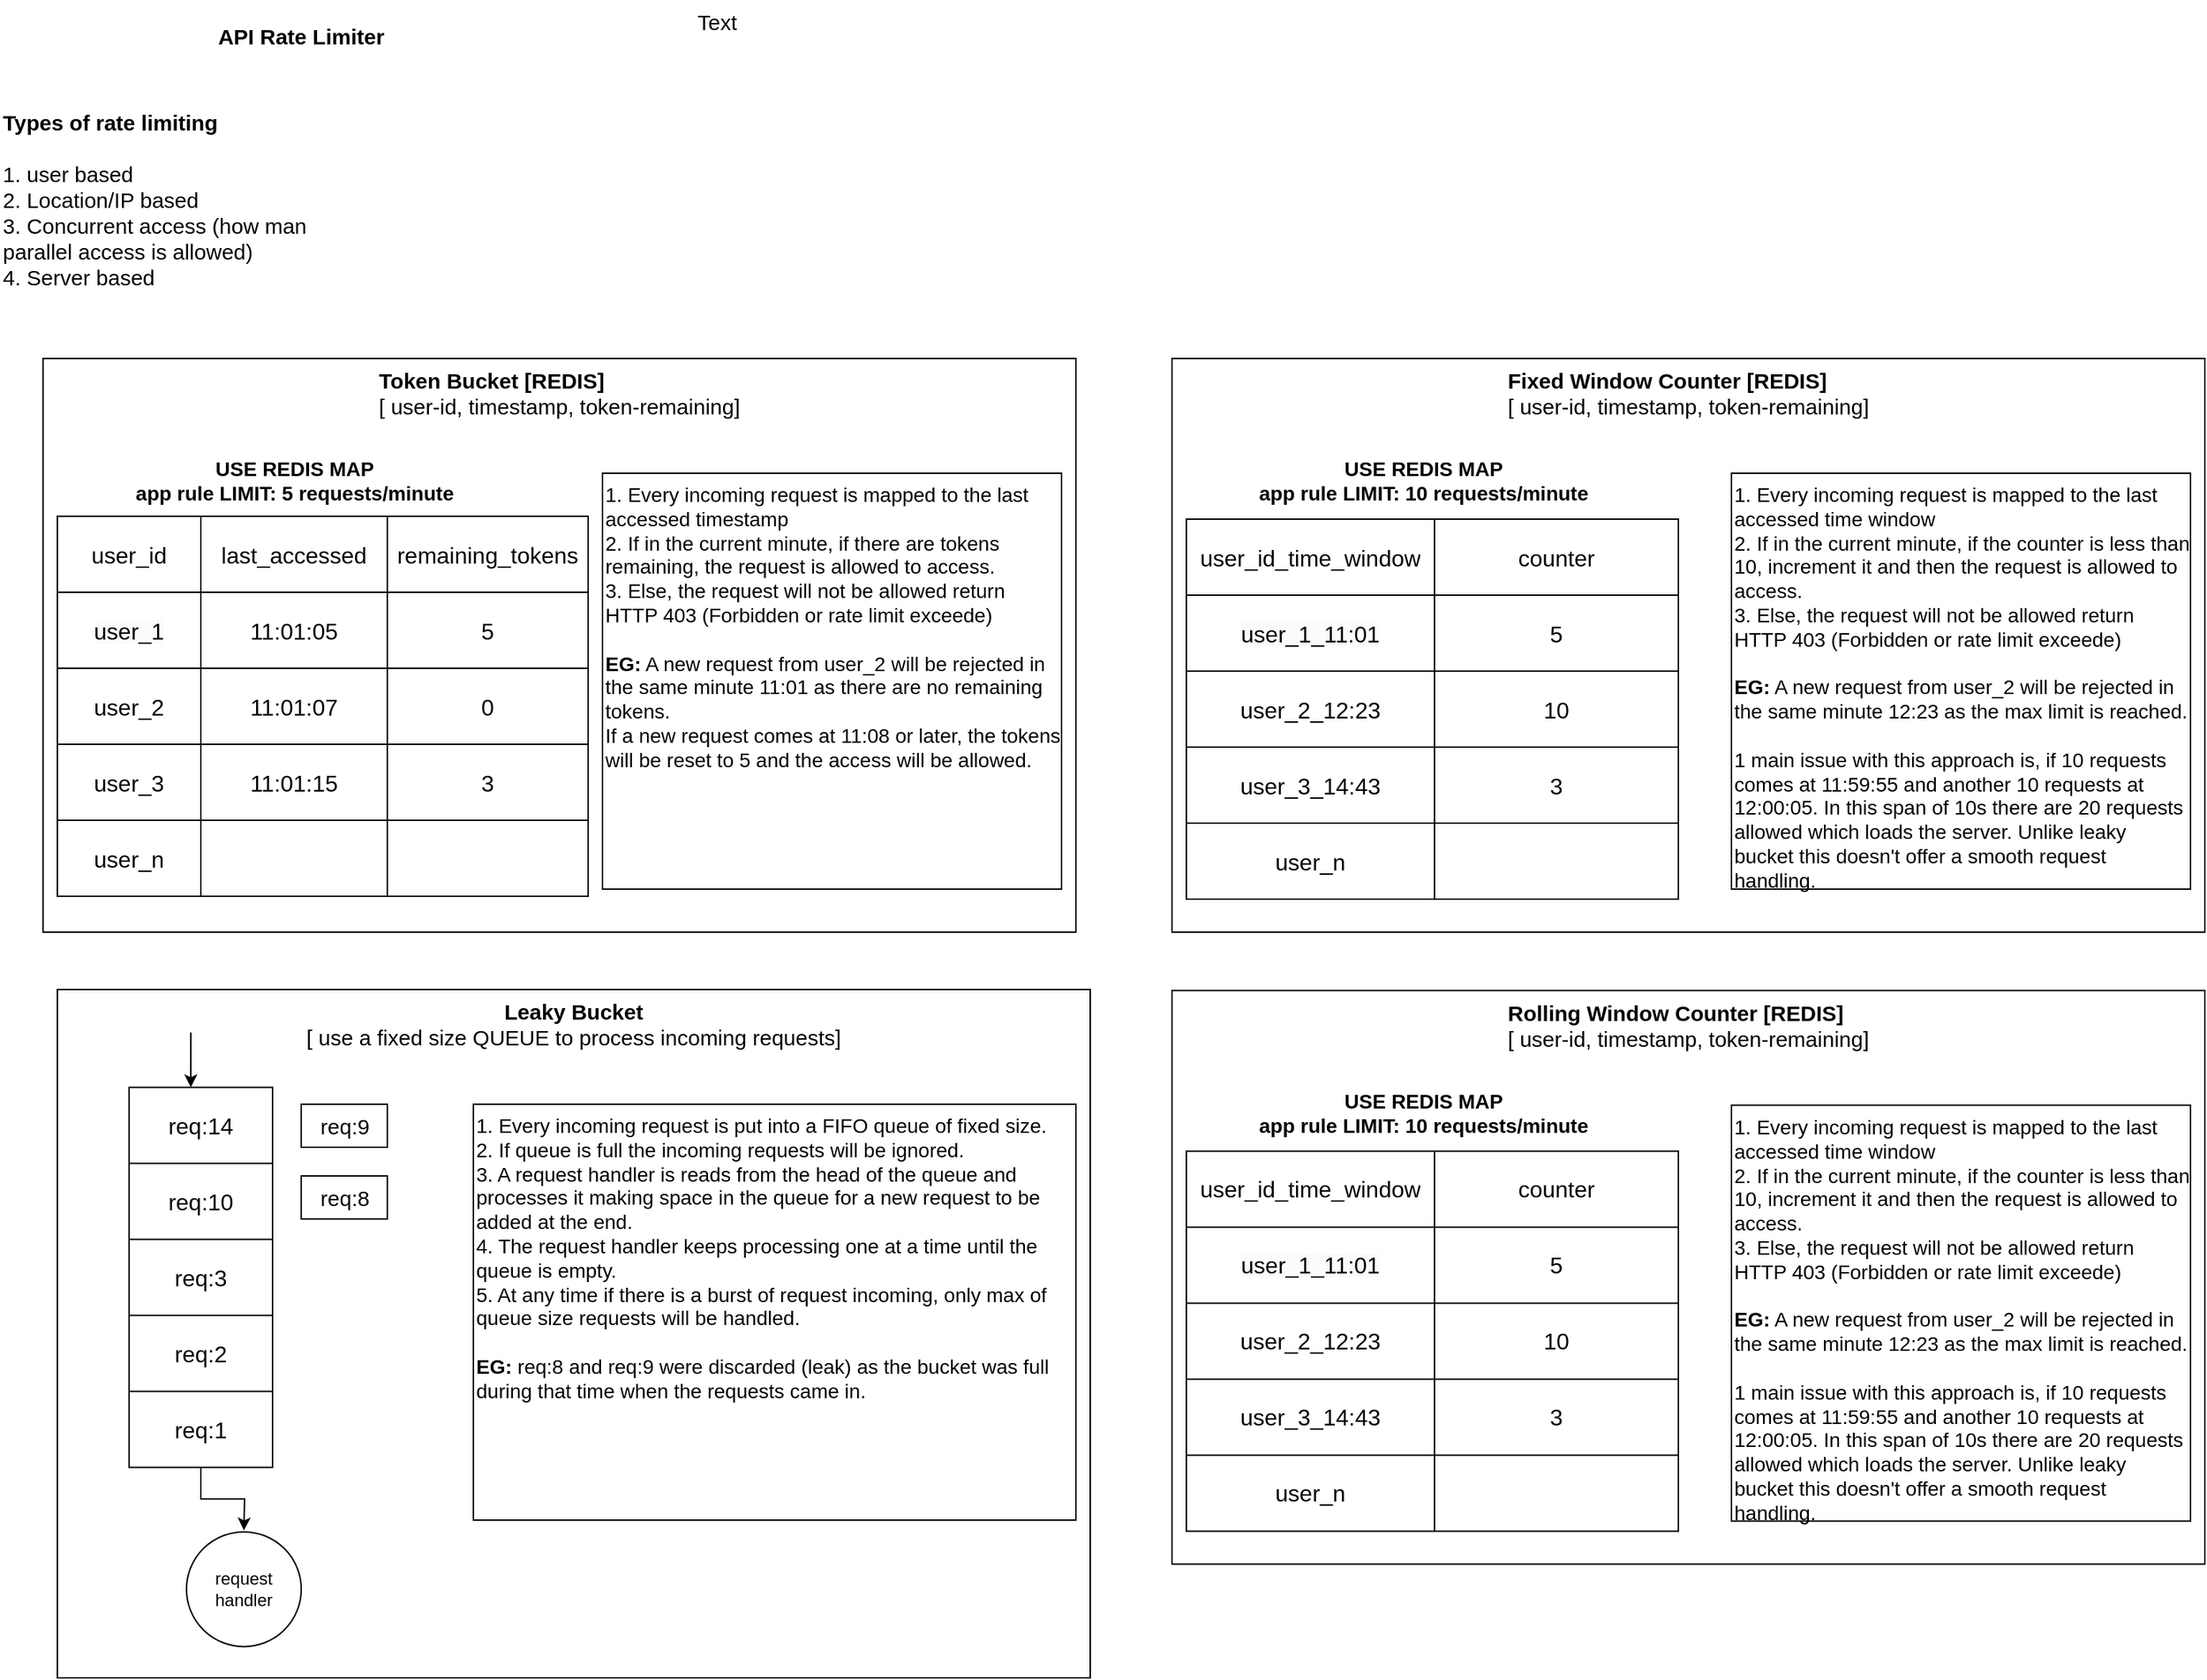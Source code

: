 <mxfile version="21.6.8" type="device">
  <diagram name="Page-1" id="_9K5uLW2ri7pZ08hSkUh">
    <mxGraphModel dx="1434" dy="854" grid="1" gridSize="10" guides="1" tooltips="1" connect="1" arrows="1" fold="1" page="1" pageScale="1" pageWidth="827" pageHeight="1169" math="0" shadow="0">
      <root>
        <mxCell id="0" />
        <mxCell id="1" parent="0" />
        <mxCell id="U2VfPN9fQ6_iIQPYZlPz-1" value="API Rate Limiter" style="text;html=1;strokeColor=none;fillColor=none;align=center;verticalAlign=middle;whiteSpace=wrap;rounded=0;fontSize=15;fontStyle=1" parent="1" vertex="1">
          <mxGeometry x="40" y="40" width="360" height="30" as="geometry" />
        </mxCell>
        <mxCell id="U2VfPN9fQ6_iIQPYZlPz-2" value="Text" style="text;html=1;strokeColor=none;fillColor=none;align=center;verticalAlign=middle;whiteSpace=wrap;rounded=0;fontSize=15;" parent="1" vertex="1">
          <mxGeometry x="480" y="30" width="60" height="30" as="geometry" />
        </mxCell>
        <mxCell id="U2VfPN9fQ6_iIQPYZlPz-3" value="&lt;b&gt;Types of rate limiting&lt;/b&gt;&lt;br&gt;&lt;br&gt;1. user based&amp;nbsp;&lt;br&gt;2. Location/IP based&lt;br&gt;3. Concurrent access (how man parallel access is allowed)&lt;br&gt;4. Server based" style="text;html=1;strokeColor=none;fillColor=none;align=left;verticalAlign=top;whiteSpace=wrap;rounded=0;fontSize=15;" parent="1" vertex="1">
          <mxGeometry x="10" y="100" width="240" height="120" as="geometry" />
        </mxCell>
        <mxCell id="U2VfPN9fQ6_iIQPYZlPz-4" value="&lt;div style=&quot;text-align: left;&quot;&gt;&lt;b style=&quot;background-color: initial;&quot;&gt;Token Bucket [REDIS]&lt;/b&gt;&lt;/div&gt;&lt;div style=&quot;text-align: left;&quot;&gt;&lt;span style=&quot;background-color: initial;&quot;&gt;[ user-id, timestamp, token-remaining]&lt;/span&gt;&lt;/div&gt;" style="text;html=1;strokeColor=default;fillColor=none;align=center;verticalAlign=top;whiteSpace=wrap;rounded=0;fontSize=15;" parent="1" vertex="1">
          <mxGeometry x="40" y="280" width="720" height="400" as="geometry" />
        </mxCell>
        <mxCell id="U2VfPN9fQ6_iIQPYZlPz-6" value="" style="shape=table;startSize=0;container=1;collapsible=0;childLayout=tableLayout;fontSize=16;" parent="1" vertex="1">
          <mxGeometry x="50" y="390" width="370" height="265" as="geometry" />
        </mxCell>
        <mxCell id="U2VfPN9fQ6_iIQPYZlPz-34" style="shape=tableRow;horizontal=0;startSize=0;swimlaneHead=0;swimlaneBody=0;strokeColor=inherit;top=0;left=0;bottom=0;right=0;collapsible=0;dropTarget=0;fillColor=none;points=[[0,0.5],[1,0.5]];portConstraint=eastwest;fontSize=16;" parent="U2VfPN9fQ6_iIQPYZlPz-6" vertex="1">
          <mxGeometry width="370" height="53" as="geometry" />
        </mxCell>
        <mxCell id="U2VfPN9fQ6_iIQPYZlPz-35" value="user_id" style="shape=partialRectangle;html=1;whiteSpace=wrap;connectable=0;strokeColor=inherit;overflow=hidden;fillColor=none;top=0;left=0;bottom=0;right=0;pointerEvents=1;fontSize=16;" parent="U2VfPN9fQ6_iIQPYZlPz-34" vertex="1">
          <mxGeometry width="100" height="53" as="geometry">
            <mxRectangle width="100" height="53" as="alternateBounds" />
          </mxGeometry>
        </mxCell>
        <mxCell id="U2VfPN9fQ6_iIQPYZlPz-36" value="last_accessed" style="shape=partialRectangle;html=1;whiteSpace=wrap;connectable=0;strokeColor=inherit;overflow=hidden;fillColor=none;top=0;left=0;bottom=0;right=0;pointerEvents=1;fontSize=16;" parent="U2VfPN9fQ6_iIQPYZlPz-34" vertex="1">
          <mxGeometry x="100" width="130" height="53" as="geometry">
            <mxRectangle width="130" height="53" as="alternateBounds" />
          </mxGeometry>
        </mxCell>
        <mxCell id="U2VfPN9fQ6_iIQPYZlPz-37" value="remaining_tokens" style="shape=partialRectangle;html=1;whiteSpace=wrap;connectable=0;strokeColor=inherit;overflow=hidden;fillColor=none;top=0;left=0;bottom=0;right=0;pointerEvents=1;fontSize=16;" parent="U2VfPN9fQ6_iIQPYZlPz-34" vertex="1">
          <mxGeometry x="230" width="140" height="53" as="geometry">
            <mxRectangle width="140" height="53" as="alternateBounds" />
          </mxGeometry>
        </mxCell>
        <mxCell id="U2VfPN9fQ6_iIQPYZlPz-23" style="shape=tableRow;horizontal=0;startSize=0;swimlaneHead=0;swimlaneBody=0;strokeColor=inherit;top=0;left=0;bottom=0;right=0;collapsible=0;dropTarget=0;fillColor=none;points=[[0,0.5],[1,0.5]];portConstraint=eastwest;fontSize=16;" parent="U2VfPN9fQ6_iIQPYZlPz-6" vertex="1">
          <mxGeometry y="53" width="370" height="53" as="geometry" />
        </mxCell>
        <mxCell id="U2VfPN9fQ6_iIQPYZlPz-24" value="&lt;meta charset=&quot;utf-8&quot;&gt;&lt;span style=&quot;color: rgb(0, 0, 0); font-family: Helvetica; font-size: 16px; font-style: normal; font-variant-ligatures: normal; font-variant-caps: normal; font-weight: 400; letter-spacing: normal; orphans: 2; text-align: center; text-indent: 0px; text-transform: none; widows: 2; word-spacing: 0px; -webkit-text-stroke-width: 0px; background-color: rgb(251, 251, 251); text-decoration-thickness: initial; text-decoration-style: initial; text-decoration-color: initial; float: none; display: inline !important;&quot;&gt;user_1&lt;/span&gt;" style="shape=partialRectangle;html=1;whiteSpace=wrap;connectable=0;strokeColor=inherit;overflow=hidden;fillColor=none;top=0;left=0;bottom=0;right=0;pointerEvents=1;fontSize=16;" parent="U2VfPN9fQ6_iIQPYZlPz-23" vertex="1">
          <mxGeometry width="100" height="53" as="geometry">
            <mxRectangle width="100" height="53" as="alternateBounds" />
          </mxGeometry>
        </mxCell>
        <mxCell id="U2VfPN9fQ6_iIQPYZlPz-25" value="11:01:05" style="shape=partialRectangle;html=1;whiteSpace=wrap;connectable=0;strokeColor=inherit;overflow=hidden;fillColor=none;top=0;left=0;bottom=0;right=0;pointerEvents=1;fontSize=16;" parent="U2VfPN9fQ6_iIQPYZlPz-23" vertex="1">
          <mxGeometry x="100" width="130" height="53" as="geometry">
            <mxRectangle width="130" height="53" as="alternateBounds" />
          </mxGeometry>
        </mxCell>
        <mxCell id="U2VfPN9fQ6_iIQPYZlPz-26" value="5" style="shape=partialRectangle;html=1;whiteSpace=wrap;connectable=0;strokeColor=inherit;overflow=hidden;fillColor=none;top=0;left=0;bottom=0;right=0;pointerEvents=1;fontSize=16;" parent="U2VfPN9fQ6_iIQPYZlPz-23" vertex="1">
          <mxGeometry x="230" width="140" height="53" as="geometry">
            <mxRectangle width="140" height="53" as="alternateBounds" />
          </mxGeometry>
        </mxCell>
        <mxCell id="U2VfPN9fQ6_iIQPYZlPz-19" style="shape=tableRow;horizontal=0;startSize=0;swimlaneHead=0;swimlaneBody=0;strokeColor=inherit;top=0;left=0;bottom=0;right=0;collapsible=0;dropTarget=0;fillColor=none;points=[[0,0.5],[1,0.5]];portConstraint=eastwest;fontSize=16;" parent="U2VfPN9fQ6_iIQPYZlPz-6" vertex="1">
          <mxGeometry y="106" width="370" height="53" as="geometry" />
        </mxCell>
        <mxCell id="U2VfPN9fQ6_iIQPYZlPz-20" value="user_2" style="shape=partialRectangle;html=1;whiteSpace=wrap;connectable=0;strokeColor=inherit;overflow=hidden;fillColor=none;top=0;left=0;bottom=0;right=0;pointerEvents=1;fontSize=16;" parent="U2VfPN9fQ6_iIQPYZlPz-19" vertex="1">
          <mxGeometry width="100" height="53" as="geometry">
            <mxRectangle width="100" height="53" as="alternateBounds" />
          </mxGeometry>
        </mxCell>
        <mxCell id="U2VfPN9fQ6_iIQPYZlPz-21" value="11:01:07" style="shape=partialRectangle;html=1;whiteSpace=wrap;connectable=0;strokeColor=inherit;overflow=hidden;fillColor=none;top=0;left=0;bottom=0;right=0;pointerEvents=1;fontSize=16;" parent="U2VfPN9fQ6_iIQPYZlPz-19" vertex="1">
          <mxGeometry x="100" width="130" height="53" as="geometry">
            <mxRectangle width="130" height="53" as="alternateBounds" />
          </mxGeometry>
        </mxCell>
        <mxCell id="U2VfPN9fQ6_iIQPYZlPz-22" value="0" style="shape=partialRectangle;html=1;whiteSpace=wrap;connectable=0;strokeColor=inherit;overflow=hidden;fillColor=none;top=0;left=0;bottom=0;right=0;pointerEvents=1;fontSize=16;" parent="U2VfPN9fQ6_iIQPYZlPz-19" vertex="1">
          <mxGeometry x="230" width="140" height="53" as="geometry">
            <mxRectangle width="140" height="53" as="alternateBounds" />
          </mxGeometry>
        </mxCell>
        <mxCell id="U2VfPN9fQ6_iIQPYZlPz-7" value="" style="shape=tableRow;horizontal=0;startSize=0;swimlaneHead=0;swimlaneBody=0;strokeColor=inherit;top=0;left=0;bottom=0;right=0;collapsible=0;dropTarget=0;fillColor=none;points=[[0,0.5],[1,0.5]];portConstraint=eastwest;fontSize=16;" parent="U2VfPN9fQ6_iIQPYZlPz-6" vertex="1">
          <mxGeometry y="159" width="370" height="53" as="geometry" />
        </mxCell>
        <mxCell id="U2VfPN9fQ6_iIQPYZlPz-8" value="user_3" style="shape=partialRectangle;html=1;whiteSpace=wrap;connectable=0;strokeColor=inherit;overflow=hidden;fillColor=none;top=0;left=0;bottom=0;right=0;pointerEvents=1;fontSize=16;" parent="U2VfPN9fQ6_iIQPYZlPz-7" vertex="1">
          <mxGeometry width="100" height="53" as="geometry">
            <mxRectangle width="100" height="53" as="alternateBounds" />
          </mxGeometry>
        </mxCell>
        <mxCell id="U2VfPN9fQ6_iIQPYZlPz-9" value="11:01:15" style="shape=partialRectangle;html=1;whiteSpace=wrap;connectable=0;strokeColor=inherit;overflow=hidden;fillColor=none;top=0;left=0;bottom=0;right=0;pointerEvents=1;fontSize=16;" parent="U2VfPN9fQ6_iIQPYZlPz-7" vertex="1">
          <mxGeometry x="100" width="130" height="53" as="geometry">
            <mxRectangle width="130" height="53" as="alternateBounds" />
          </mxGeometry>
        </mxCell>
        <mxCell id="U2VfPN9fQ6_iIQPYZlPz-10" value="3" style="shape=partialRectangle;html=1;whiteSpace=wrap;connectable=0;strokeColor=inherit;overflow=hidden;fillColor=none;top=0;left=0;bottom=0;right=0;pointerEvents=1;fontSize=16;" parent="U2VfPN9fQ6_iIQPYZlPz-7" vertex="1">
          <mxGeometry x="230" width="140" height="53" as="geometry">
            <mxRectangle width="140" height="53" as="alternateBounds" />
          </mxGeometry>
        </mxCell>
        <mxCell id="U2VfPN9fQ6_iIQPYZlPz-15" value="" style="shape=tableRow;horizontal=0;startSize=0;swimlaneHead=0;swimlaneBody=0;strokeColor=inherit;top=0;left=0;bottom=0;right=0;collapsible=0;dropTarget=0;fillColor=none;points=[[0,0.5],[1,0.5]];portConstraint=eastwest;fontSize=16;" parent="U2VfPN9fQ6_iIQPYZlPz-6" vertex="1">
          <mxGeometry y="212" width="370" height="53" as="geometry" />
        </mxCell>
        <mxCell id="U2VfPN9fQ6_iIQPYZlPz-16" value="user_n" style="shape=partialRectangle;html=1;whiteSpace=wrap;connectable=0;strokeColor=inherit;overflow=hidden;fillColor=none;top=0;left=0;bottom=0;right=0;pointerEvents=1;fontSize=16;" parent="U2VfPN9fQ6_iIQPYZlPz-15" vertex="1">
          <mxGeometry width="100" height="53" as="geometry">
            <mxRectangle width="100" height="53" as="alternateBounds" />
          </mxGeometry>
        </mxCell>
        <mxCell id="U2VfPN9fQ6_iIQPYZlPz-17" value="" style="shape=partialRectangle;html=1;whiteSpace=wrap;connectable=0;strokeColor=inherit;overflow=hidden;fillColor=none;top=0;left=0;bottom=0;right=0;pointerEvents=1;fontSize=16;" parent="U2VfPN9fQ6_iIQPYZlPz-15" vertex="1">
          <mxGeometry x="100" width="130" height="53" as="geometry">
            <mxRectangle width="130" height="53" as="alternateBounds" />
          </mxGeometry>
        </mxCell>
        <mxCell id="U2VfPN9fQ6_iIQPYZlPz-18" value="" style="shape=partialRectangle;html=1;whiteSpace=wrap;connectable=0;strokeColor=inherit;overflow=hidden;fillColor=none;top=0;left=0;bottom=0;right=0;pointerEvents=1;fontSize=16;" parent="U2VfPN9fQ6_iIQPYZlPz-15" vertex="1">
          <mxGeometry x="230" width="140" height="53" as="geometry">
            <mxRectangle width="140" height="53" as="alternateBounds" />
          </mxGeometry>
        </mxCell>
        <mxCell id="U2VfPN9fQ6_iIQPYZlPz-27" value="USE REDIS MAP&lt;br&gt;app rule LIMIT: 5 requests/minute" style="text;html=1;align=center;verticalAlign=middle;resizable=0;points=[];autosize=1;strokeColor=none;fillColor=none;fontSize=14;fontStyle=1" parent="1" vertex="1">
          <mxGeometry x="90" y="340" width="250" height="50" as="geometry" />
        </mxCell>
        <mxCell id="U2VfPN9fQ6_iIQPYZlPz-29" value="1. Every incoming request is mapped to the last accessed timestamp&lt;br&gt;2. If in the current minute, if there are tokens remaining, the request is allowed to access.&lt;br&gt;3. Else, the request will not be allowed return HTTP 403 (Forbidden or rate limit exceede)&lt;br&gt;&lt;br&gt;&lt;b&gt;EG:&lt;/b&gt; A new request from user_2 will be rejected in the same minute 11:01 as there are no remaining tokens.&lt;br&gt;If a new request comes at 11:08 or later, the tokens will be reset to 5 and the access will be allowed." style="text;html=1;strokeColor=default;fillColor=none;align=left;verticalAlign=top;whiteSpace=wrap;rounded=0;fontSize=14;" parent="1" vertex="1">
          <mxGeometry x="430" y="360" width="320" height="290" as="geometry" />
        </mxCell>
        <mxCell id="U2VfPN9fQ6_iIQPYZlPz-38" value="&lt;div style=&quot;&quot;&gt;&lt;b style=&quot;background-color: initial;&quot;&gt;Leaky Bucket&lt;/b&gt;&lt;/div&gt;&lt;div style=&quot;&quot;&gt;&lt;span style=&quot;background-color: initial;&quot;&gt;[ use a fixed size QUEUE to process incoming requests]&lt;/span&gt;&lt;/div&gt;" style="text;html=1;strokeColor=default;fillColor=none;align=center;verticalAlign=top;whiteSpace=wrap;rounded=0;fontSize=15;" parent="1" vertex="1">
          <mxGeometry x="50" y="720" width="720" height="480" as="geometry" />
        </mxCell>
        <mxCell id="U2VfPN9fQ6_iIQPYZlPz-77" value="" style="edgeStyle=orthogonalEdgeStyle;rounded=0;orthogonalLoop=1;jettySize=auto;html=1;" parent="1" source="U2VfPN9fQ6_iIQPYZlPz-39" edge="1">
          <mxGeometry relative="1" as="geometry">
            <mxPoint x="180" y="1097.2" as="targetPoint" />
          </mxGeometry>
        </mxCell>
        <mxCell id="U2VfPN9fQ6_iIQPYZlPz-39" value="" style="shape=table;startSize=0;container=1;collapsible=0;childLayout=tableLayout;fontSize=16;" parent="1" vertex="1">
          <mxGeometry x="100" y="788.2" width="100" height="265" as="geometry" />
        </mxCell>
        <mxCell id="U2VfPN9fQ6_iIQPYZlPz-40" style="shape=tableRow;horizontal=0;startSize=0;swimlaneHead=0;swimlaneBody=0;strokeColor=inherit;top=0;left=0;bottom=0;right=0;collapsible=0;dropTarget=0;fillColor=none;points=[[0,0.5],[1,0.5]];portConstraint=eastwest;fontSize=16;" parent="U2VfPN9fQ6_iIQPYZlPz-39" vertex="1">
          <mxGeometry width="100" height="53" as="geometry" />
        </mxCell>
        <mxCell id="U2VfPN9fQ6_iIQPYZlPz-41" value="req:14" style="shape=partialRectangle;html=1;whiteSpace=wrap;connectable=0;strokeColor=inherit;overflow=hidden;fillColor=none;top=0;left=0;bottom=0;right=0;pointerEvents=1;fontSize=16;" parent="U2VfPN9fQ6_iIQPYZlPz-40" vertex="1">
          <mxGeometry width="100" height="53" as="geometry">
            <mxRectangle width="100" height="53" as="alternateBounds" />
          </mxGeometry>
        </mxCell>
        <mxCell id="U2VfPN9fQ6_iIQPYZlPz-44" style="shape=tableRow;horizontal=0;startSize=0;swimlaneHead=0;swimlaneBody=0;strokeColor=inherit;top=0;left=0;bottom=0;right=0;collapsible=0;dropTarget=0;fillColor=none;points=[[0,0.5],[1,0.5]];portConstraint=eastwest;fontSize=16;" parent="U2VfPN9fQ6_iIQPYZlPz-39" vertex="1">
          <mxGeometry y="53" width="100" height="53" as="geometry" />
        </mxCell>
        <mxCell id="U2VfPN9fQ6_iIQPYZlPz-45" value="req:10" style="shape=partialRectangle;html=1;whiteSpace=wrap;connectable=0;strokeColor=inherit;overflow=hidden;fillColor=none;top=0;left=0;bottom=0;right=0;pointerEvents=1;fontSize=16;" parent="U2VfPN9fQ6_iIQPYZlPz-44" vertex="1">
          <mxGeometry width="100" height="53" as="geometry">
            <mxRectangle width="100" height="53" as="alternateBounds" />
          </mxGeometry>
        </mxCell>
        <mxCell id="U2VfPN9fQ6_iIQPYZlPz-48" style="shape=tableRow;horizontal=0;startSize=0;swimlaneHead=0;swimlaneBody=0;strokeColor=inherit;top=0;left=0;bottom=0;right=0;collapsible=0;dropTarget=0;fillColor=none;points=[[0,0.5],[1,0.5]];portConstraint=eastwest;fontSize=16;" parent="U2VfPN9fQ6_iIQPYZlPz-39" vertex="1">
          <mxGeometry y="106" width="100" height="53" as="geometry" />
        </mxCell>
        <mxCell id="U2VfPN9fQ6_iIQPYZlPz-49" value="req:3" style="shape=partialRectangle;html=1;whiteSpace=wrap;connectable=0;strokeColor=inherit;overflow=hidden;fillColor=none;top=0;left=0;bottom=0;right=0;pointerEvents=1;fontSize=16;" parent="U2VfPN9fQ6_iIQPYZlPz-48" vertex="1">
          <mxGeometry width="100" height="53" as="geometry">
            <mxRectangle width="100" height="53" as="alternateBounds" />
          </mxGeometry>
        </mxCell>
        <mxCell id="U2VfPN9fQ6_iIQPYZlPz-52" value="" style="shape=tableRow;horizontal=0;startSize=0;swimlaneHead=0;swimlaneBody=0;strokeColor=inherit;top=0;left=0;bottom=0;right=0;collapsible=0;dropTarget=0;fillColor=none;points=[[0,0.5],[1,0.5]];portConstraint=eastwest;fontSize=16;" parent="U2VfPN9fQ6_iIQPYZlPz-39" vertex="1">
          <mxGeometry y="159" width="100" height="53" as="geometry" />
        </mxCell>
        <mxCell id="U2VfPN9fQ6_iIQPYZlPz-53" value="req:2" style="shape=partialRectangle;html=1;whiteSpace=wrap;connectable=0;strokeColor=inherit;overflow=hidden;fillColor=none;top=0;left=0;bottom=0;right=0;pointerEvents=1;fontSize=16;" parent="U2VfPN9fQ6_iIQPYZlPz-52" vertex="1">
          <mxGeometry width="100" height="53" as="geometry">
            <mxRectangle width="100" height="53" as="alternateBounds" />
          </mxGeometry>
        </mxCell>
        <mxCell id="U2VfPN9fQ6_iIQPYZlPz-56" value="" style="shape=tableRow;horizontal=0;startSize=0;swimlaneHead=0;swimlaneBody=0;strokeColor=inherit;top=0;left=0;bottom=0;right=0;collapsible=0;dropTarget=0;fillColor=none;points=[[0,0.5],[1,0.5]];portConstraint=eastwest;fontSize=16;" parent="U2VfPN9fQ6_iIQPYZlPz-39" vertex="1">
          <mxGeometry y="212" width="100" height="53" as="geometry" />
        </mxCell>
        <mxCell id="U2VfPN9fQ6_iIQPYZlPz-57" value="req:1" style="shape=partialRectangle;html=1;whiteSpace=wrap;connectable=0;strokeColor=inherit;overflow=hidden;fillColor=none;top=0;left=0;bottom=0;right=0;pointerEvents=1;fontSize=16;" parent="U2VfPN9fQ6_iIQPYZlPz-56" vertex="1">
          <mxGeometry width="100" height="53" as="geometry">
            <mxRectangle width="100" height="53" as="alternateBounds" />
          </mxGeometry>
        </mxCell>
        <mxCell id="U2VfPN9fQ6_iIQPYZlPz-61" value="1. Every incoming request is put into a FIFO queue of fixed size.&lt;br&gt;2. If queue is full the incoming requests will be ignored.&lt;br&gt;3. A request handler is reads from the head of the queue and processes it making space in the queue for a new request to be added at the end.&lt;br&gt;4. The request handler keeps processing one at a time until the queue is empty.&lt;br&gt;5. At any time if there is a burst of request incoming, only max of queue size requests will be handled.&lt;br&gt;&lt;br&gt;&lt;b&gt;EG:&lt;/b&gt; req:8 and req:9 were discarded (leak) as the bucket was full during that time when the requests came in." style="text;html=1;strokeColor=default;fillColor=none;align=left;verticalAlign=top;whiteSpace=wrap;rounded=0;fontSize=14;" parent="1" vertex="1">
          <mxGeometry x="340" y="800" width="420" height="290" as="geometry" />
        </mxCell>
        <mxCell id="U2VfPN9fQ6_iIQPYZlPz-63" value="" style="endArrow=classic;html=1;rounded=0;entryX=0.43;entryY=0;entryDx=0;entryDy=0;entryPerimeter=0;exitX=0.157;exitY=0.17;exitDx=0;exitDy=0;exitPerimeter=0;" parent="1" target="U2VfPN9fQ6_iIQPYZlPz-40" edge="1">
          <mxGeometry width="50" height="50" relative="1" as="geometry">
            <mxPoint x="143.04" y="750" as="sourcePoint" />
            <mxPoint x="420" y="728.2" as="targetPoint" />
          </mxGeometry>
        </mxCell>
        <mxCell id="U2VfPN9fQ6_iIQPYZlPz-78" value="request&lt;br&gt;handler" style="ellipse;whiteSpace=wrap;html=1;aspect=fixed;" parent="1" vertex="1">
          <mxGeometry x="140" y="1098.2" width="80" height="80" as="geometry" />
        </mxCell>
        <mxCell id="U2VfPN9fQ6_iIQPYZlPz-79" value="req:9" style="text;html=1;align=center;verticalAlign=middle;resizable=0;points=[];autosize=1;strokeColor=default;fillColor=none;fontSize=15;" parent="1" vertex="1">
          <mxGeometry x="220" y="800" width="60" height="30" as="geometry" />
        </mxCell>
        <mxCell id="U2VfPN9fQ6_iIQPYZlPz-80" value="req:8" style="text;html=1;align=center;verticalAlign=middle;resizable=0;points=[];autosize=1;strokeColor=default;fillColor=none;fontSize=15;" parent="1" vertex="1">
          <mxGeometry x="220" y="850" width="60" height="30" as="geometry" />
        </mxCell>
        <mxCell id="U2VfPN9fQ6_iIQPYZlPz-82" value="&lt;div style=&quot;text-align: left;&quot;&gt;&lt;b style=&quot;background-color: initial;&quot;&gt;Fixed Window Counter [REDIS]&lt;/b&gt;&lt;/div&gt;&lt;div style=&quot;text-align: left;&quot;&gt;&lt;span style=&quot;background-color: initial;&quot;&gt;[ user-id, timestamp, token-remaining]&lt;/span&gt;&lt;/div&gt;" style="text;html=1;strokeColor=default;fillColor=none;align=center;verticalAlign=top;whiteSpace=wrap;rounded=0;fontSize=15;" parent="1" vertex="1">
          <mxGeometry x="827" y="280" width="720" height="400" as="geometry" />
        </mxCell>
        <mxCell id="U2VfPN9fQ6_iIQPYZlPz-83" value="" style="shape=table;startSize=0;container=1;collapsible=0;childLayout=tableLayout;fontSize=16;" parent="1" vertex="1">
          <mxGeometry x="837" y="392" width="343" height="265" as="geometry" />
        </mxCell>
        <mxCell id="U2VfPN9fQ6_iIQPYZlPz-84" style="shape=tableRow;horizontal=0;startSize=0;swimlaneHead=0;swimlaneBody=0;strokeColor=inherit;top=0;left=0;bottom=0;right=0;collapsible=0;dropTarget=0;fillColor=none;points=[[0,0.5],[1,0.5]];portConstraint=eastwest;fontSize=16;" parent="U2VfPN9fQ6_iIQPYZlPz-83" vertex="1">
          <mxGeometry width="343" height="53" as="geometry" />
        </mxCell>
        <mxCell id="U2VfPN9fQ6_iIQPYZlPz-85" value="user_id_time_window" style="shape=partialRectangle;html=1;whiteSpace=wrap;connectable=0;strokeColor=inherit;overflow=hidden;fillColor=none;top=0;left=0;bottom=0;right=0;pointerEvents=1;fontSize=16;" parent="U2VfPN9fQ6_iIQPYZlPz-84" vertex="1">
          <mxGeometry width="173" height="53" as="geometry">
            <mxRectangle width="173" height="53" as="alternateBounds" />
          </mxGeometry>
        </mxCell>
        <mxCell id="U2VfPN9fQ6_iIQPYZlPz-87" value="counter" style="shape=partialRectangle;html=1;whiteSpace=wrap;connectable=0;strokeColor=inherit;overflow=hidden;fillColor=none;top=0;left=0;bottom=0;right=0;pointerEvents=1;fontSize=16;" parent="U2VfPN9fQ6_iIQPYZlPz-84" vertex="1">
          <mxGeometry x="173" width="170" height="53" as="geometry">
            <mxRectangle width="170" height="53" as="alternateBounds" />
          </mxGeometry>
        </mxCell>
        <mxCell id="U2VfPN9fQ6_iIQPYZlPz-88" style="shape=tableRow;horizontal=0;startSize=0;swimlaneHead=0;swimlaneBody=0;strokeColor=inherit;top=0;left=0;bottom=0;right=0;collapsible=0;dropTarget=0;fillColor=none;points=[[0,0.5],[1,0.5]];portConstraint=eastwest;fontSize=16;" parent="U2VfPN9fQ6_iIQPYZlPz-83" vertex="1">
          <mxGeometry y="53" width="343" height="53" as="geometry" />
        </mxCell>
        <mxCell id="U2VfPN9fQ6_iIQPYZlPz-89" value="&lt;span style=&quot;color: rgb(0, 0, 0); font-family: Helvetica; font-size: 16px; font-style: normal; font-variant-ligatures: normal; font-variant-caps: normal; font-weight: 400; letter-spacing: normal; orphans: 2; text-align: center; text-indent: 0px; text-transform: none; widows: 2; word-spacing: 0px; -webkit-text-stroke-width: 0px; background-color: rgb(251, 251, 251); text-decoration-thickness: initial; text-decoration-style: initial; text-decoration-color: initial; float: none; display: inline !important;&quot;&gt;user_1_11:01&lt;/span&gt;" style="shape=partialRectangle;html=1;whiteSpace=wrap;connectable=0;strokeColor=inherit;overflow=hidden;fillColor=none;top=0;left=0;bottom=0;right=0;pointerEvents=1;fontSize=16;" parent="U2VfPN9fQ6_iIQPYZlPz-88" vertex="1">
          <mxGeometry width="173" height="53" as="geometry">
            <mxRectangle width="173" height="53" as="alternateBounds" />
          </mxGeometry>
        </mxCell>
        <mxCell id="U2VfPN9fQ6_iIQPYZlPz-91" value="5" style="shape=partialRectangle;html=1;whiteSpace=wrap;connectable=0;strokeColor=inherit;overflow=hidden;fillColor=none;top=0;left=0;bottom=0;right=0;pointerEvents=1;fontSize=16;" parent="U2VfPN9fQ6_iIQPYZlPz-88" vertex="1">
          <mxGeometry x="173" width="170" height="53" as="geometry">
            <mxRectangle width="170" height="53" as="alternateBounds" />
          </mxGeometry>
        </mxCell>
        <mxCell id="U2VfPN9fQ6_iIQPYZlPz-92" style="shape=tableRow;horizontal=0;startSize=0;swimlaneHead=0;swimlaneBody=0;strokeColor=inherit;top=0;left=0;bottom=0;right=0;collapsible=0;dropTarget=0;fillColor=none;points=[[0,0.5],[1,0.5]];portConstraint=eastwest;fontSize=16;" parent="U2VfPN9fQ6_iIQPYZlPz-83" vertex="1">
          <mxGeometry y="106" width="343" height="53" as="geometry" />
        </mxCell>
        <mxCell id="U2VfPN9fQ6_iIQPYZlPz-93" value="user_2_12:23" style="shape=partialRectangle;html=1;whiteSpace=wrap;connectable=0;strokeColor=inherit;overflow=hidden;fillColor=none;top=0;left=0;bottom=0;right=0;pointerEvents=1;fontSize=16;" parent="U2VfPN9fQ6_iIQPYZlPz-92" vertex="1">
          <mxGeometry width="173" height="53" as="geometry">
            <mxRectangle width="173" height="53" as="alternateBounds" />
          </mxGeometry>
        </mxCell>
        <mxCell id="U2VfPN9fQ6_iIQPYZlPz-95" value="10" style="shape=partialRectangle;html=1;whiteSpace=wrap;connectable=0;strokeColor=inherit;overflow=hidden;fillColor=none;top=0;left=0;bottom=0;right=0;pointerEvents=1;fontSize=16;" parent="U2VfPN9fQ6_iIQPYZlPz-92" vertex="1">
          <mxGeometry x="173" width="170" height="53" as="geometry">
            <mxRectangle width="170" height="53" as="alternateBounds" />
          </mxGeometry>
        </mxCell>
        <mxCell id="U2VfPN9fQ6_iIQPYZlPz-96" value="" style="shape=tableRow;horizontal=0;startSize=0;swimlaneHead=0;swimlaneBody=0;strokeColor=inherit;top=0;left=0;bottom=0;right=0;collapsible=0;dropTarget=0;fillColor=none;points=[[0,0.5],[1,0.5]];portConstraint=eastwest;fontSize=16;" parent="U2VfPN9fQ6_iIQPYZlPz-83" vertex="1">
          <mxGeometry y="159" width="343" height="53" as="geometry" />
        </mxCell>
        <mxCell id="U2VfPN9fQ6_iIQPYZlPz-97" value="user_3_14:43" style="shape=partialRectangle;html=1;whiteSpace=wrap;connectable=0;strokeColor=inherit;overflow=hidden;fillColor=none;top=0;left=0;bottom=0;right=0;pointerEvents=1;fontSize=16;" parent="U2VfPN9fQ6_iIQPYZlPz-96" vertex="1">
          <mxGeometry width="173" height="53" as="geometry">
            <mxRectangle width="173" height="53" as="alternateBounds" />
          </mxGeometry>
        </mxCell>
        <mxCell id="U2VfPN9fQ6_iIQPYZlPz-99" value="3" style="shape=partialRectangle;html=1;whiteSpace=wrap;connectable=0;strokeColor=inherit;overflow=hidden;fillColor=none;top=0;left=0;bottom=0;right=0;pointerEvents=1;fontSize=16;" parent="U2VfPN9fQ6_iIQPYZlPz-96" vertex="1">
          <mxGeometry x="173" width="170" height="53" as="geometry">
            <mxRectangle width="170" height="53" as="alternateBounds" />
          </mxGeometry>
        </mxCell>
        <mxCell id="U2VfPN9fQ6_iIQPYZlPz-100" value="" style="shape=tableRow;horizontal=0;startSize=0;swimlaneHead=0;swimlaneBody=0;strokeColor=inherit;top=0;left=0;bottom=0;right=0;collapsible=0;dropTarget=0;fillColor=none;points=[[0,0.5],[1,0.5]];portConstraint=eastwest;fontSize=16;" parent="U2VfPN9fQ6_iIQPYZlPz-83" vertex="1">
          <mxGeometry y="212" width="343" height="53" as="geometry" />
        </mxCell>
        <mxCell id="U2VfPN9fQ6_iIQPYZlPz-101" value="user_n" style="shape=partialRectangle;html=1;whiteSpace=wrap;connectable=0;strokeColor=inherit;overflow=hidden;fillColor=none;top=0;left=0;bottom=0;right=0;pointerEvents=1;fontSize=16;" parent="U2VfPN9fQ6_iIQPYZlPz-100" vertex="1">
          <mxGeometry width="173" height="53" as="geometry">
            <mxRectangle width="173" height="53" as="alternateBounds" />
          </mxGeometry>
        </mxCell>
        <mxCell id="U2VfPN9fQ6_iIQPYZlPz-103" value="" style="shape=partialRectangle;html=1;whiteSpace=wrap;connectable=0;strokeColor=inherit;overflow=hidden;fillColor=none;top=0;left=0;bottom=0;right=0;pointerEvents=1;fontSize=16;" parent="U2VfPN9fQ6_iIQPYZlPz-100" vertex="1">
          <mxGeometry x="173" width="170" height="53" as="geometry">
            <mxRectangle width="170" height="53" as="alternateBounds" />
          </mxGeometry>
        </mxCell>
        <mxCell id="U2VfPN9fQ6_iIQPYZlPz-104" value="USE REDIS MAP&lt;br&gt;app rule LIMIT: 10 requests/minute" style="text;html=1;align=center;verticalAlign=middle;resizable=0;points=[];autosize=1;strokeColor=none;fillColor=none;fontSize=14;fontStyle=1" parent="1" vertex="1">
          <mxGeometry x="877" y="340" width="250" height="50" as="geometry" />
        </mxCell>
        <mxCell id="U2VfPN9fQ6_iIQPYZlPz-105" value="1. Every incoming request is mapped to the last accessed time window&lt;br&gt;2. If in the current minute, if the counter is less than 10, increment it and then the request is allowed to access.&lt;br&gt;3. Else, the request will not be allowed return HTTP 403 (Forbidden or rate limit exceede)&lt;br&gt;&lt;br&gt;&lt;b&gt;EG:&lt;/b&gt; A new request from user_2 will be rejected in the same minute 12:23 as the max limit is reached.&lt;br&gt;&lt;br&gt;1 main issue with this approach is, if 10 requests comes at 11:59:55 and another 10 requests at 12:00:05. In this span of 10s there are 20 requests allowed which loads the server. Unlike leaky bucket this doesn&#39;t offer a smooth request handling." style="text;html=1;strokeColor=default;fillColor=none;align=left;verticalAlign=top;whiteSpace=wrap;rounded=0;fontSize=14;" parent="1" vertex="1">
          <mxGeometry x="1217" y="360" width="320" height="290" as="geometry" />
        </mxCell>
        <mxCell id="U2VfPN9fQ6_iIQPYZlPz-106" value="&lt;div style=&quot;text-align: left;&quot;&gt;&lt;b style=&quot;background-color: initial;&quot;&gt;Rolling Window Counter [REDIS]&lt;/b&gt;&lt;/div&gt;&lt;div style=&quot;text-align: left;&quot;&gt;&lt;span style=&quot;background-color: initial;&quot;&gt;[ user-id, timestamp, token-remaining]&lt;/span&gt;&lt;/div&gt;" style="text;html=1;strokeColor=default;fillColor=none;align=center;verticalAlign=top;whiteSpace=wrap;rounded=0;fontSize=15;" parent="1" vertex="1">
          <mxGeometry x="827" y="720.7" width="720" height="400" as="geometry" />
        </mxCell>
        <mxCell id="U2VfPN9fQ6_iIQPYZlPz-107" value="" style="shape=table;startSize=0;container=1;collapsible=0;childLayout=tableLayout;fontSize=16;" parent="1" vertex="1">
          <mxGeometry x="837" y="832.7" width="343" height="265" as="geometry" />
        </mxCell>
        <mxCell id="U2VfPN9fQ6_iIQPYZlPz-108" style="shape=tableRow;horizontal=0;startSize=0;swimlaneHead=0;swimlaneBody=0;strokeColor=inherit;top=0;left=0;bottom=0;right=0;collapsible=0;dropTarget=0;fillColor=none;points=[[0,0.5],[1,0.5]];portConstraint=eastwest;fontSize=16;" parent="U2VfPN9fQ6_iIQPYZlPz-107" vertex="1">
          <mxGeometry width="343" height="53" as="geometry" />
        </mxCell>
        <mxCell id="U2VfPN9fQ6_iIQPYZlPz-109" value="user_id_time_window" style="shape=partialRectangle;html=1;whiteSpace=wrap;connectable=0;strokeColor=inherit;overflow=hidden;fillColor=none;top=0;left=0;bottom=0;right=0;pointerEvents=1;fontSize=16;" parent="U2VfPN9fQ6_iIQPYZlPz-108" vertex="1">
          <mxGeometry width="173" height="53" as="geometry">
            <mxRectangle width="173" height="53" as="alternateBounds" />
          </mxGeometry>
        </mxCell>
        <mxCell id="U2VfPN9fQ6_iIQPYZlPz-110" value="counter" style="shape=partialRectangle;html=1;whiteSpace=wrap;connectable=0;strokeColor=inherit;overflow=hidden;fillColor=none;top=0;left=0;bottom=0;right=0;pointerEvents=1;fontSize=16;" parent="U2VfPN9fQ6_iIQPYZlPz-108" vertex="1">
          <mxGeometry x="173" width="170" height="53" as="geometry">
            <mxRectangle width="170" height="53" as="alternateBounds" />
          </mxGeometry>
        </mxCell>
        <mxCell id="U2VfPN9fQ6_iIQPYZlPz-111" style="shape=tableRow;horizontal=0;startSize=0;swimlaneHead=0;swimlaneBody=0;strokeColor=inherit;top=0;left=0;bottom=0;right=0;collapsible=0;dropTarget=0;fillColor=none;points=[[0,0.5],[1,0.5]];portConstraint=eastwest;fontSize=16;" parent="U2VfPN9fQ6_iIQPYZlPz-107" vertex="1">
          <mxGeometry y="53" width="343" height="53" as="geometry" />
        </mxCell>
        <mxCell id="U2VfPN9fQ6_iIQPYZlPz-112" value="&lt;span style=&quot;color: rgb(0, 0, 0); font-family: Helvetica; font-size: 16px; font-style: normal; font-variant-ligatures: normal; font-variant-caps: normal; font-weight: 400; letter-spacing: normal; orphans: 2; text-align: center; text-indent: 0px; text-transform: none; widows: 2; word-spacing: 0px; -webkit-text-stroke-width: 0px; background-color: rgb(251, 251, 251); text-decoration-thickness: initial; text-decoration-style: initial; text-decoration-color: initial; float: none; display: inline !important;&quot;&gt;user_1_11:01&lt;/span&gt;" style="shape=partialRectangle;html=1;whiteSpace=wrap;connectable=0;strokeColor=inherit;overflow=hidden;fillColor=none;top=0;left=0;bottom=0;right=0;pointerEvents=1;fontSize=16;" parent="U2VfPN9fQ6_iIQPYZlPz-111" vertex="1">
          <mxGeometry width="173" height="53" as="geometry">
            <mxRectangle width="173" height="53" as="alternateBounds" />
          </mxGeometry>
        </mxCell>
        <mxCell id="U2VfPN9fQ6_iIQPYZlPz-113" value="5" style="shape=partialRectangle;html=1;whiteSpace=wrap;connectable=0;strokeColor=inherit;overflow=hidden;fillColor=none;top=0;left=0;bottom=0;right=0;pointerEvents=1;fontSize=16;" parent="U2VfPN9fQ6_iIQPYZlPz-111" vertex="1">
          <mxGeometry x="173" width="170" height="53" as="geometry">
            <mxRectangle width="170" height="53" as="alternateBounds" />
          </mxGeometry>
        </mxCell>
        <mxCell id="U2VfPN9fQ6_iIQPYZlPz-114" style="shape=tableRow;horizontal=0;startSize=0;swimlaneHead=0;swimlaneBody=0;strokeColor=inherit;top=0;left=0;bottom=0;right=0;collapsible=0;dropTarget=0;fillColor=none;points=[[0,0.5],[1,0.5]];portConstraint=eastwest;fontSize=16;" parent="U2VfPN9fQ6_iIQPYZlPz-107" vertex="1">
          <mxGeometry y="106" width="343" height="53" as="geometry" />
        </mxCell>
        <mxCell id="U2VfPN9fQ6_iIQPYZlPz-115" value="user_2_12:23" style="shape=partialRectangle;html=1;whiteSpace=wrap;connectable=0;strokeColor=inherit;overflow=hidden;fillColor=none;top=0;left=0;bottom=0;right=0;pointerEvents=1;fontSize=16;" parent="U2VfPN9fQ6_iIQPYZlPz-114" vertex="1">
          <mxGeometry width="173" height="53" as="geometry">
            <mxRectangle width="173" height="53" as="alternateBounds" />
          </mxGeometry>
        </mxCell>
        <mxCell id="U2VfPN9fQ6_iIQPYZlPz-116" value="10" style="shape=partialRectangle;html=1;whiteSpace=wrap;connectable=0;strokeColor=inherit;overflow=hidden;fillColor=none;top=0;left=0;bottom=0;right=0;pointerEvents=1;fontSize=16;" parent="U2VfPN9fQ6_iIQPYZlPz-114" vertex="1">
          <mxGeometry x="173" width="170" height="53" as="geometry">
            <mxRectangle width="170" height="53" as="alternateBounds" />
          </mxGeometry>
        </mxCell>
        <mxCell id="U2VfPN9fQ6_iIQPYZlPz-117" value="" style="shape=tableRow;horizontal=0;startSize=0;swimlaneHead=0;swimlaneBody=0;strokeColor=inherit;top=0;left=0;bottom=0;right=0;collapsible=0;dropTarget=0;fillColor=none;points=[[0,0.5],[1,0.5]];portConstraint=eastwest;fontSize=16;" parent="U2VfPN9fQ6_iIQPYZlPz-107" vertex="1">
          <mxGeometry y="159" width="343" height="53" as="geometry" />
        </mxCell>
        <mxCell id="U2VfPN9fQ6_iIQPYZlPz-118" value="user_3_14:43" style="shape=partialRectangle;html=1;whiteSpace=wrap;connectable=0;strokeColor=inherit;overflow=hidden;fillColor=none;top=0;left=0;bottom=0;right=0;pointerEvents=1;fontSize=16;" parent="U2VfPN9fQ6_iIQPYZlPz-117" vertex="1">
          <mxGeometry width="173" height="53" as="geometry">
            <mxRectangle width="173" height="53" as="alternateBounds" />
          </mxGeometry>
        </mxCell>
        <mxCell id="U2VfPN9fQ6_iIQPYZlPz-119" value="3" style="shape=partialRectangle;html=1;whiteSpace=wrap;connectable=0;strokeColor=inherit;overflow=hidden;fillColor=none;top=0;left=0;bottom=0;right=0;pointerEvents=1;fontSize=16;" parent="U2VfPN9fQ6_iIQPYZlPz-117" vertex="1">
          <mxGeometry x="173" width="170" height="53" as="geometry">
            <mxRectangle width="170" height="53" as="alternateBounds" />
          </mxGeometry>
        </mxCell>
        <mxCell id="U2VfPN9fQ6_iIQPYZlPz-120" value="" style="shape=tableRow;horizontal=0;startSize=0;swimlaneHead=0;swimlaneBody=0;strokeColor=inherit;top=0;left=0;bottom=0;right=0;collapsible=0;dropTarget=0;fillColor=none;points=[[0,0.5],[1,0.5]];portConstraint=eastwest;fontSize=16;" parent="U2VfPN9fQ6_iIQPYZlPz-107" vertex="1">
          <mxGeometry y="212" width="343" height="53" as="geometry" />
        </mxCell>
        <mxCell id="U2VfPN9fQ6_iIQPYZlPz-121" value="user_n" style="shape=partialRectangle;html=1;whiteSpace=wrap;connectable=0;strokeColor=inherit;overflow=hidden;fillColor=none;top=0;left=0;bottom=0;right=0;pointerEvents=1;fontSize=16;" parent="U2VfPN9fQ6_iIQPYZlPz-120" vertex="1">
          <mxGeometry width="173" height="53" as="geometry">
            <mxRectangle width="173" height="53" as="alternateBounds" />
          </mxGeometry>
        </mxCell>
        <mxCell id="U2VfPN9fQ6_iIQPYZlPz-122" value="" style="shape=partialRectangle;html=1;whiteSpace=wrap;connectable=0;strokeColor=inherit;overflow=hidden;fillColor=none;top=0;left=0;bottom=0;right=0;pointerEvents=1;fontSize=16;" parent="U2VfPN9fQ6_iIQPYZlPz-120" vertex="1">
          <mxGeometry x="173" width="170" height="53" as="geometry">
            <mxRectangle width="170" height="53" as="alternateBounds" />
          </mxGeometry>
        </mxCell>
        <mxCell id="U2VfPN9fQ6_iIQPYZlPz-123" value="USE REDIS MAP&lt;br&gt;app rule LIMIT: 10 requests/minute" style="text;html=1;align=center;verticalAlign=middle;resizable=0;points=[];autosize=1;strokeColor=none;fillColor=none;fontSize=14;fontStyle=1" parent="1" vertex="1">
          <mxGeometry x="877" y="780.7" width="250" height="50" as="geometry" />
        </mxCell>
        <mxCell id="U2VfPN9fQ6_iIQPYZlPz-124" value="1. Every incoming request is mapped to the last accessed time window&lt;br&gt;2. If in the current minute, if the counter is less than 10, increment it and then the request is allowed to access.&lt;br&gt;3. Else, the request will not be allowed return HTTP 403 (Forbidden or rate limit exceede)&lt;br&gt;&lt;br&gt;&lt;b&gt;EG:&lt;/b&gt; A new request from user_2 will be rejected in the same minute 12:23 as the max limit is reached.&lt;br&gt;&lt;br&gt;1 main issue with this approach is, if 10 requests comes at 11:59:55 and another 10 requests at 12:00:05. In this span of 10s there are 20 requests allowed which loads the server. Unlike leaky bucket this doesn&#39;t offer a smooth request handling." style="text;html=1;strokeColor=default;fillColor=none;align=left;verticalAlign=top;whiteSpace=wrap;rounded=0;fontSize=14;" parent="1" vertex="1">
          <mxGeometry x="1217" y="800.7" width="320" height="290" as="geometry" />
        </mxCell>
      </root>
    </mxGraphModel>
  </diagram>
</mxfile>
